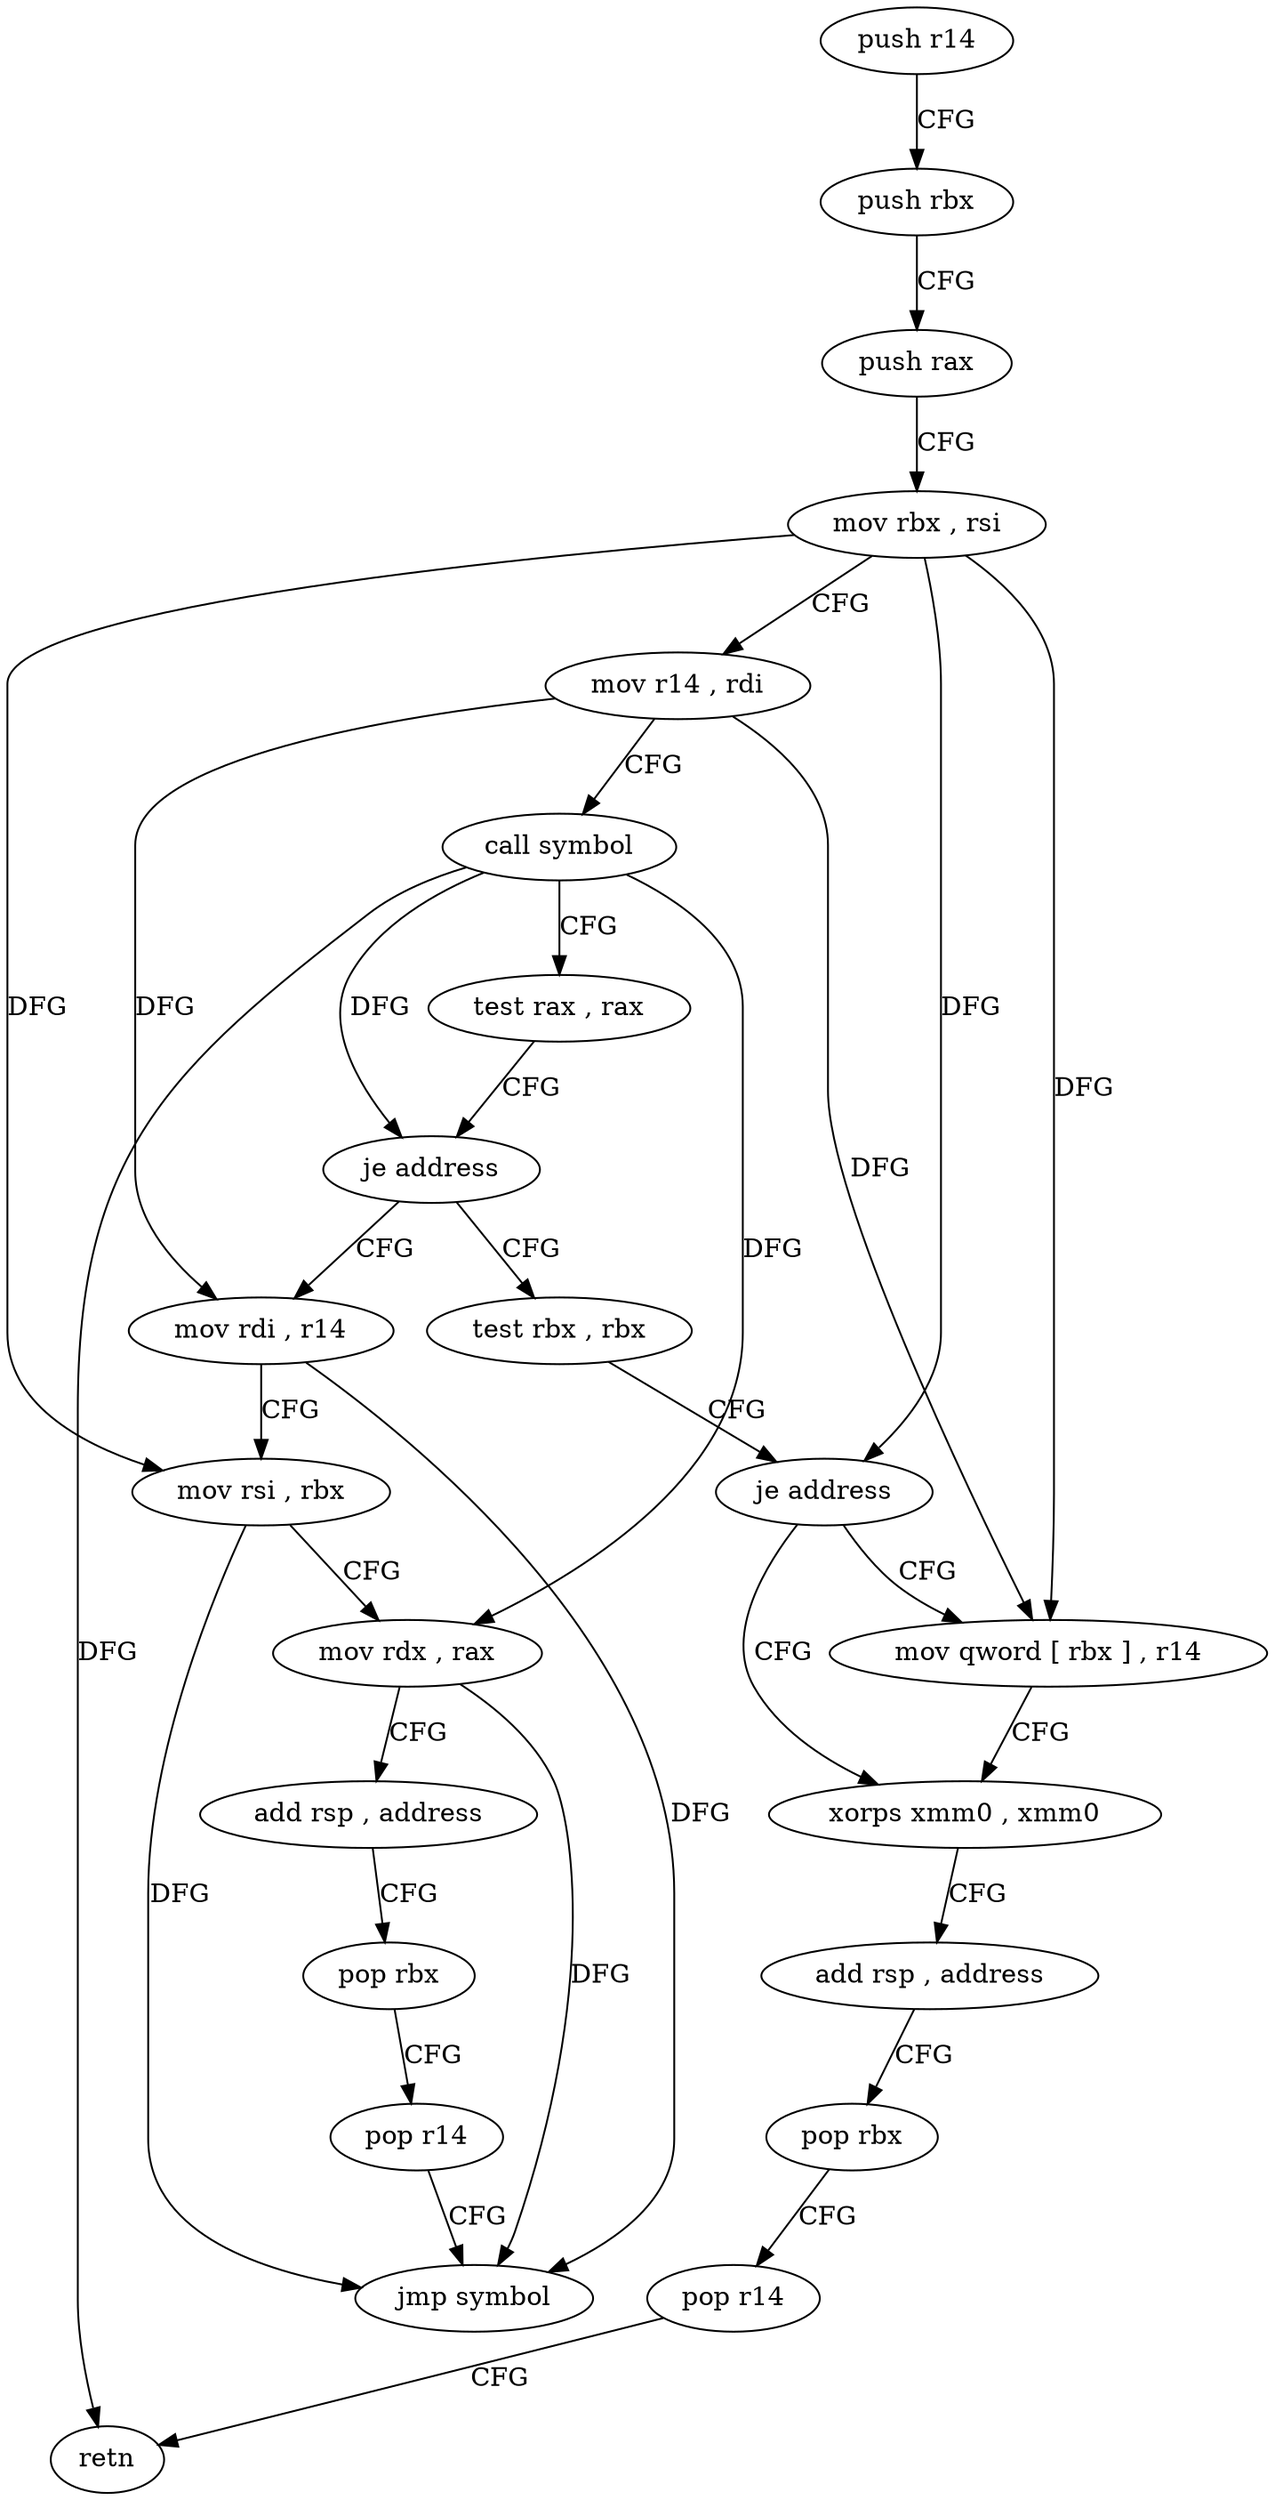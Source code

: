 digraph "func" {
"4214208" [label = "push r14" ]
"4214210" [label = "push rbx" ]
"4214211" [label = "push rax" ]
"4214212" [label = "mov rbx , rsi" ]
"4214215" [label = "mov r14 , rdi" ]
"4214218" [label = "call symbol" ]
"4214223" [label = "test rax , rax" ]
"4214226" [label = "je address" ]
"4214249" [label = "test rbx , rbx" ]
"4214228" [label = "mov rdi , r14" ]
"4214252" [label = "je address" ]
"4214257" [label = "xorps xmm0 , xmm0" ]
"4214254" [label = "mov qword [ rbx ] , r14" ]
"4214231" [label = "mov rsi , rbx" ]
"4214234" [label = "mov rdx , rax" ]
"4214237" [label = "add rsp , address" ]
"4214241" [label = "pop rbx" ]
"4214242" [label = "pop r14" ]
"4214244" [label = "jmp symbol" ]
"4214260" [label = "add rsp , address" ]
"4214264" [label = "pop rbx" ]
"4214265" [label = "pop r14" ]
"4214267" [label = "retn" ]
"4214208" -> "4214210" [ label = "CFG" ]
"4214210" -> "4214211" [ label = "CFG" ]
"4214211" -> "4214212" [ label = "CFG" ]
"4214212" -> "4214215" [ label = "CFG" ]
"4214212" -> "4214252" [ label = "DFG" ]
"4214212" -> "4214231" [ label = "DFG" ]
"4214212" -> "4214254" [ label = "DFG" ]
"4214215" -> "4214218" [ label = "CFG" ]
"4214215" -> "4214228" [ label = "DFG" ]
"4214215" -> "4214254" [ label = "DFG" ]
"4214218" -> "4214223" [ label = "CFG" ]
"4214218" -> "4214226" [ label = "DFG" ]
"4214218" -> "4214234" [ label = "DFG" ]
"4214218" -> "4214267" [ label = "DFG" ]
"4214223" -> "4214226" [ label = "CFG" ]
"4214226" -> "4214249" [ label = "CFG" ]
"4214226" -> "4214228" [ label = "CFG" ]
"4214249" -> "4214252" [ label = "CFG" ]
"4214228" -> "4214231" [ label = "CFG" ]
"4214228" -> "4214244" [ label = "DFG" ]
"4214252" -> "4214257" [ label = "CFG" ]
"4214252" -> "4214254" [ label = "CFG" ]
"4214257" -> "4214260" [ label = "CFG" ]
"4214254" -> "4214257" [ label = "CFG" ]
"4214231" -> "4214234" [ label = "CFG" ]
"4214231" -> "4214244" [ label = "DFG" ]
"4214234" -> "4214237" [ label = "CFG" ]
"4214234" -> "4214244" [ label = "DFG" ]
"4214237" -> "4214241" [ label = "CFG" ]
"4214241" -> "4214242" [ label = "CFG" ]
"4214242" -> "4214244" [ label = "CFG" ]
"4214260" -> "4214264" [ label = "CFG" ]
"4214264" -> "4214265" [ label = "CFG" ]
"4214265" -> "4214267" [ label = "CFG" ]
}
